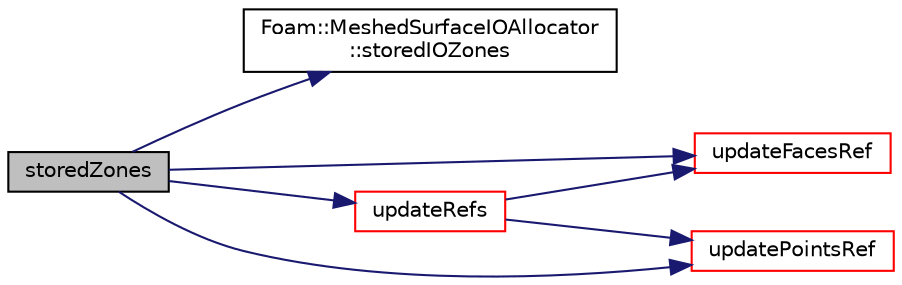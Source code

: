digraph "storedZones"
{
  bgcolor="transparent";
  edge [fontname="Helvetica",fontsize="10",labelfontname="Helvetica",labelfontsize="10"];
  node [fontname="Helvetica",fontsize="10",shape=record];
  rankdir="LR";
  Node1 [label="storedZones",height=0.2,width=0.4,color="black", fillcolor="grey75", style="filled", fontcolor="black"];
  Node1 -> Node2 [color="midnightblue",fontsize="10",style="solid",fontname="Helvetica"];
  Node2 [label="Foam::MeshedSurfaceIOAllocator\l::storedIOZones",height=0.2,width=0.4,color="black",URL="$a01465.html#ad588ffc8b79f669ddf3c227f0426f32f",tooltip="Non-const access to the zones. "];
  Node1 -> Node3 [color="midnightblue",fontsize="10",style="solid",fontname="Helvetica"];
  Node3 [label="updateFacesRef",height=0.2,width=0.4,color="red",URL="$a02506.html#af39711fff65cd9c05a11aa5725252dac",tooltip="Update references to storedFaces. "];
  Node1 -> Node4 [color="midnightblue",fontsize="10",style="solid",fontname="Helvetica"];
  Node4 [label="updatePointsRef",height=0.2,width=0.4,color="red",URL="$a02506.html#a04625629155b5d11981c378c6f954592",tooltip="Update references to storedPoints. "];
  Node1 -> Node5 [color="midnightblue",fontsize="10",style="solid",fontname="Helvetica"];
  Node5 [label="updateRefs",height=0.2,width=0.4,color="red",URL="$a02506.html#a6f719c5aaff7ed498bd8bf5e8dfa5380",tooltip="Update references to storedPoints/storedFaces. "];
  Node5 -> Node4 [color="midnightblue",fontsize="10",style="solid",fontname="Helvetica"];
  Node5 -> Node3 [color="midnightblue",fontsize="10",style="solid",fontname="Helvetica"];
}
